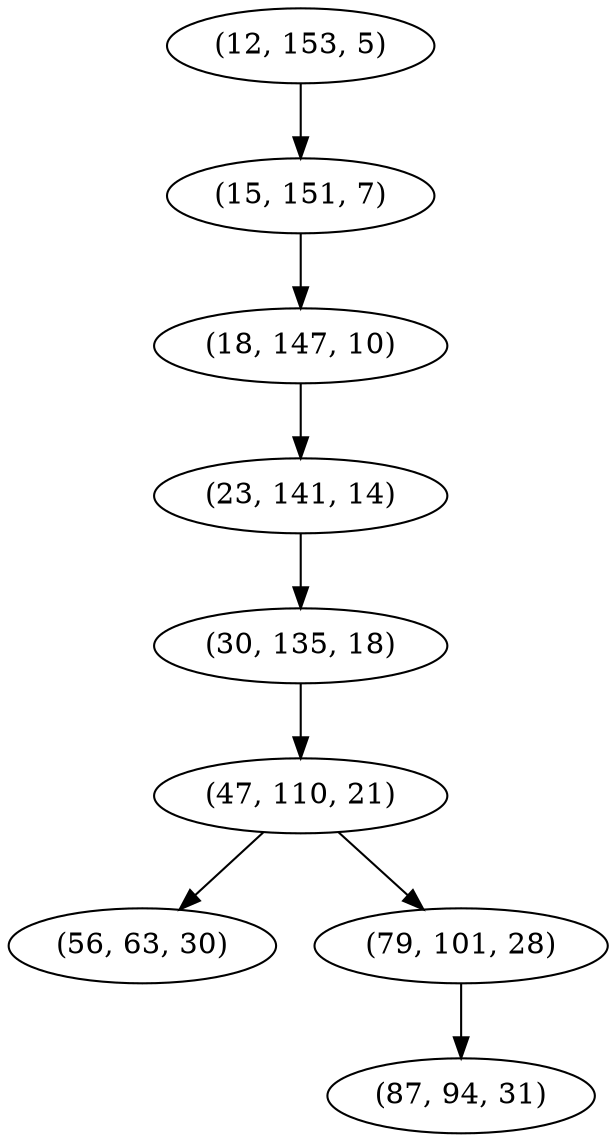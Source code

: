 digraph tree {
    "(12, 153, 5)";
    "(15, 151, 7)";
    "(18, 147, 10)";
    "(23, 141, 14)";
    "(30, 135, 18)";
    "(47, 110, 21)";
    "(56, 63, 30)";
    "(79, 101, 28)";
    "(87, 94, 31)";
    "(12, 153, 5)" -> "(15, 151, 7)";
    "(15, 151, 7)" -> "(18, 147, 10)";
    "(18, 147, 10)" -> "(23, 141, 14)";
    "(23, 141, 14)" -> "(30, 135, 18)";
    "(30, 135, 18)" -> "(47, 110, 21)";
    "(47, 110, 21)" -> "(56, 63, 30)";
    "(47, 110, 21)" -> "(79, 101, 28)";
    "(79, 101, 28)" -> "(87, 94, 31)";
}
